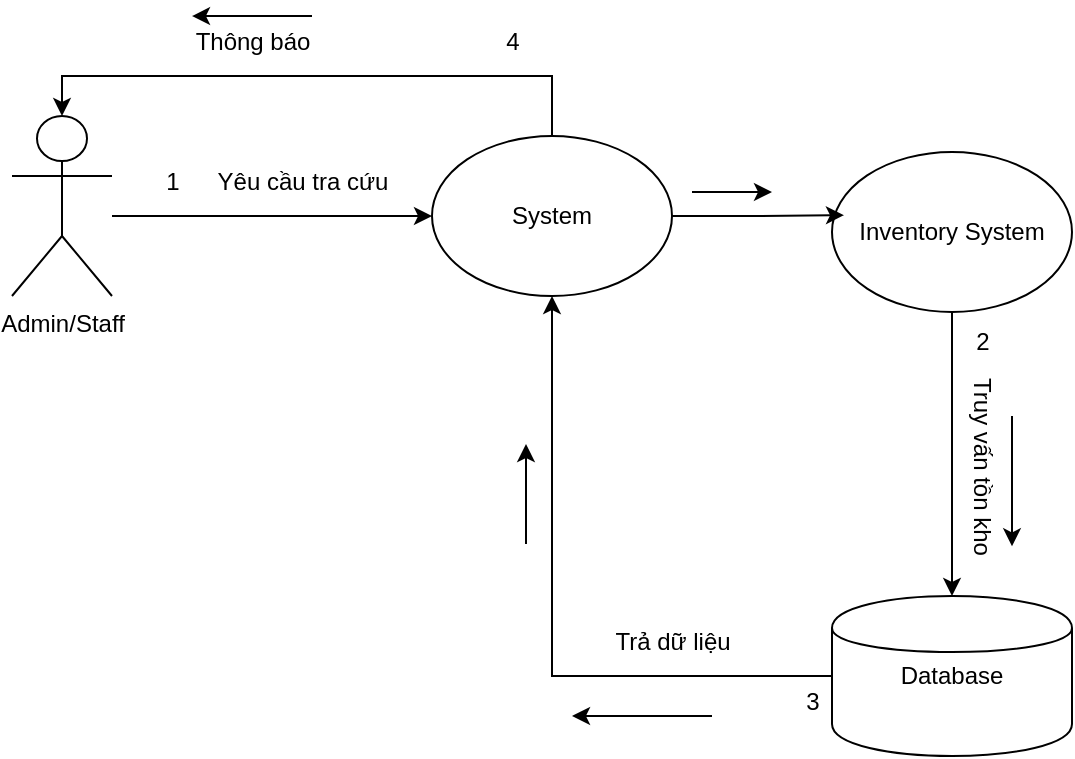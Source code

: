 <mxfile version="27.0.3">
  <diagram name="Trang-1" id="ajDMFiY8ZVEQQaw6lFeP">
    <mxGraphModel dx="1227" dy="606" grid="1" gridSize="10" guides="1" tooltips="1" connect="1" arrows="1" fold="1" page="1" pageScale="1" pageWidth="827" pageHeight="1169" math="0" shadow="0">
      <root>
        <mxCell id="0" />
        <mxCell id="1" parent="0" />
        <mxCell id="VVPDgPvB1TCqGwFyE1KG-3" style="edgeStyle=orthogonalEdgeStyle;rounded=0;orthogonalLoop=1;jettySize=auto;html=1;" edge="1" parent="1" source="VVPDgPvB1TCqGwFyE1KG-1" target="VVPDgPvB1TCqGwFyE1KG-2">
          <mxGeometry relative="1" as="geometry">
            <Array as="points">
              <mxPoint x="200" y="200" />
              <mxPoint x="200" y="200" />
            </Array>
          </mxGeometry>
        </mxCell>
        <mxCell id="VVPDgPvB1TCqGwFyE1KG-1" value="Admin/Staff" style="shape=umlActor;verticalLabelPosition=bottom;verticalAlign=top;html=1;outlineConnect=0;" vertex="1" parent="1">
          <mxGeometry x="110" y="150" width="50" height="90" as="geometry" />
        </mxCell>
        <mxCell id="VVPDgPvB1TCqGwFyE1KG-2" value="System" style="ellipse;whiteSpace=wrap;html=1;" vertex="1" parent="1">
          <mxGeometry x="320" y="160" width="120" height="80" as="geometry" />
        </mxCell>
        <mxCell id="VVPDgPvB1TCqGwFyE1KG-4" value="1" style="text;html=1;align=center;verticalAlign=middle;resizable=0;points=[];autosize=1;strokeColor=none;fillColor=none;" vertex="1" parent="1">
          <mxGeometry x="175" y="168" width="30" height="30" as="geometry" />
        </mxCell>
        <mxCell id="VVPDgPvB1TCqGwFyE1KG-5" value="Yêu cầu tra cứu" style="text;html=1;align=center;verticalAlign=middle;resizable=0;points=[];autosize=1;strokeColor=none;fillColor=none;" vertex="1" parent="1">
          <mxGeometry x="200" y="168" width="110" height="30" as="geometry" />
        </mxCell>
        <mxCell id="VVPDgPvB1TCqGwFyE1KG-17" style="edgeStyle=orthogonalEdgeStyle;rounded=0;orthogonalLoop=1;jettySize=auto;html=1;" edge="1" parent="1" source="VVPDgPvB1TCqGwFyE1KG-7" target="VVPDgPvB1TCqGwFyE1KG-2">
          <mxGeometry relative="1" as="geometry" />
        </mxCell>
        <mxCell id="VVPDgPvB1TCqGwFyE1KG-7" value="Database" style="shape=cylinder;whiteSpace=wrap;html=1;" vertex="1" parent="1">
          <mxGeometry x="520" y="390" width="120" height="80" as="geometry" />
        </mxCell>
        <mxCell id="VVPDgPvB1TCqGwFyE1KG-9" value="Truy vấn tồn kho" style="text;html=1;align=center;verticalAlign=middle;resizable=0;points=[];autosize=1;strokeColor=none;fillColor=none;rotation=90;" vertex="1" parent="1">
          <mxGeometry x="540" y="310" width="110" height="30" as="geometry" />
        </mxCell>
        <mxCell id="VVPDgPvB1TCqGwFyE1KG-10" value="2" style="text;html=1;align=center;verticalAlign=middle;resizable=0;points=[];autosize=1;strokeColor=none;fillColor=none;" vertex="1" parent="1">
          <mxGeometry x="580" y="248" width="30" height="30" as="geometry" />
        </mxCell>
        <mxCell id="VVPDgPvB1TCqGwFyE1KG-16" style="edgeStyle=orthogonalEdgeStyle;rounded=0;orthogonalLoop=1;jettySize=auto;html=1;entryX=0.5;entryY=0;entryDx=0;entryDy=0;" edge="1" parent="1" source="VVPDgPvB1TCqGwFyE1KG-11" target="VVPDgPvB1TCqGwFyE1KG-7">
          <mxGeometry relative="1" as="geometry" />
        </mxCell>
        <mxCell id="VVPDgPvB1TCqGwFyE1KG-11" value="Inventory System" style="ellipse;whiteSpace=wrap;html=1;" vertex="1" parent="1">
          <mxGeometry x="520" y="168" width="120" height="80" as="geometry" />
        </mxCell>
        <mxCell id="VVPDgPvB1TCqGwFyE1KG-12" style="edgeStyle=orthogonalEdgeStyle;rounded=0;orthogonalLoop=1;jettySize=auto;html=1;entryX=0.05;entryY=0.395;entryDx=0;entryDy=0;entryPerimeter=0;" edge="1" parent="1" source="VVPDgPvB1TCqGwFyE1KG-2" target="VVPDgPvB1TCqGwFyE1KG-11">
          <mxGeometry relative="1" as="geometry" />
        </mxCell>
        <mxCell id="VVPDgPvB1TCqGwFyE1KG-18" value="Trả dữ liệu" style="text;html=1;align=center;verticalAlign=middle;resizable=0;points=[];autosize=1;strokeColor=none;fillColor=none;" vertex="1" parent="1">
          <mxGeometry x="400" y="398" width="80" height="30" as="geometry" />
        </mxCell>
        <mxCell id="VVPDgPvB1TCqGwFyE1KG-19" value="3" style="text;html=1;align=center;verticalAlign=middle;resizable=0;points=[];autosize=1;strokeColor=none;fillColor=none;" vertex="1" parent="1">
          <mxGeometry x="495" y="428" width="30" height="30" as="geometry" />
        </mxCell>
        <mxCell id="VVPDgPvB1TCqGwFyE1KG-20" style="edgeStyle=orthogonalEdgeStyle;rounded=0;orthogonalLoop=1;jettySize=auto;html=1;entryX=0.5;entryY=0;entryDx=0;entryDy=0;entryPerimeter=0;" edge="1" parent="1" source="VVPDgPvB1TCqGwFyE1KG-2" target="VVPDgPvB1TCqGwFyE1KG-1">
          <mxGeometry relative="1" as="geometry">
            <Array as="points">
              <mxPoint x="380" y="130" />
              <mxPoint x="135" y="130" />
            </Array>
          </mxGeometry>
        </mxCell>
        <mxCell id="VVPDgPvB1TCqGwFyE1KG-21" value="Thông báo" style="text;html=1;align=center;verticalAlign=middle;resizable=0;points=[];autosize=1;strokeColor=none;fillColor=none;" vertex="1" parent="1">
          <mxGeometry x="190" y="98" width="80" height="30" as="geometry" />
        </mxCell>
        <mxCell id="VVPDgPvB1TCqGwFyE1KG-22" value="4" style="text;html=1;align=center;verticalAlign=middle;resizable=0;points=[];autosize=1;strokeColor=none;fillColor=none;" vertex="1" parent="1">
          <mxGeometry x="345" y="98" width="30" height="30" as="geometry" />
        </mxCell>
        <mxCell id="VVPDgPvB1TCqGwFyE1KG-23" value="" style="endArrow=classic;html=1;rounded=0;" edge="1" parent="1">
          <mxGeometry width="50" height="50" relative="1" as="geometry">
            <mxPoint x="450" y="188" as="sourcePoint" />
            <mxPoint x="490" y="188" as="targetPoint" />
          </mxGeometry>
        </mxCell>
        <mxCell id="VVPDgPvB1TCqGwFyE1KG-24" value="" style="endArrow=classic;html=1;rounded=0;entryX=0.865;entryY=0;entryDx=0;entryDy=0;entryPerimeter=0;" edge="1" parent="1" target="VVPDgPvB1TCqGwFyE1KG-9">
          <mxGeometry width="50" height="50" relative="1" as="geometry">
            <mxPoint x="610" y="300" as="sourcePoint" />
            <mxPoint x="660" y="250" as="targetPoint" />
          </mxGeometry>
        </mxCell>
        <mxCell id="VVPDgPvB1TCqGwFyE1KG-25" value="" style="endArrow=classic;html=1;rounded=0;" edge="1" parent="1">
          <mxGeometry width="50" height="50" relative="1" as="geometry">
            <mxPoint x="367" y="364" as="sourcePoint" />
            <mxPoint x="367" y="314" as="targetPoint" />
          </mxGeometry>
        </mxCell>
        <mxCell id="VVPDgPvB1TCqGwFyE1KG-26" value="" style="endArrow=classic;html=1;rounded=0;" edge="1" parent="1">
          <mxGeometry width="50" height="50" relative="1" as="geometry">
            <mxPoint x="460" y="450" as="sourcePoint" />
            <mxPoint x="390" y="450" as="targetPoint" />
          </mxGeometry>
        </mxCell>
        <mxCell id="VVPDgPvB1TCqGwFyE1KG-29" value="" style="endArrow=classic;html=1;rounded=0;entryX=0;entryY=0.067;entryDx=0;entryDy=0;entryPerimeter=0;" edge="1" parent="1">
          <mxGeometry width="50" height="50" relative="1" as="geometry">
            <mxPoint x="260" y="100" as="sourcePoint" />
            <mxPoint x="200" y="100.01" as="targetPoint" />
          </mxGeometry>
        </mxCell>
      </root>
    </mxGraphModel>
  </diagram>
</mxfile>
